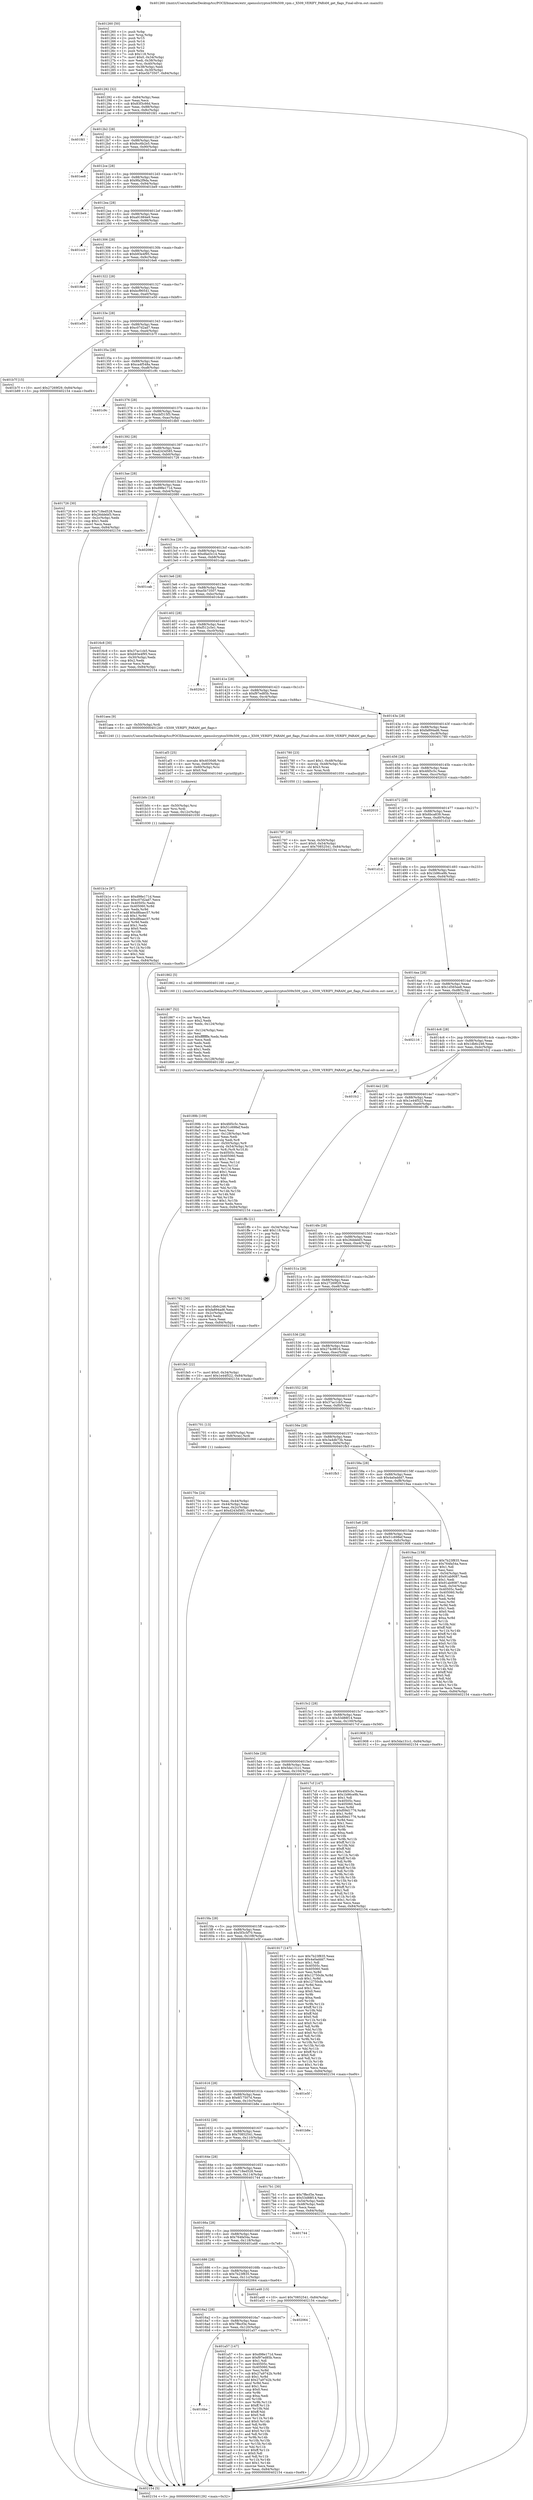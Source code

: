digraph "0x401260" {
  label = "0x401260 (/mnt/c/Users/mathe/Desktop/tcc/POCII/binaries/extr_opensslcryptox509x509_vpm.c_X509_VERIFY_PARAM_get_flags_Final-ollvm.out::main(0))"
  labelloc = "t"
  node[shape=record]

  Entry [label="",width=0.3,height=0.3,shape=circle,fillcolor=black,style=filled]
  "0x401292" [label="{
     0x401292 [32]\l
     | [instrs]\l
     &nbsp;&nbsp;0x401292 \<+6\>: mov -0x84(%rbp),%eax\l
     &nbsp;&nbsp;0x401298 \<+2\>: mov %eax,%ecx\l
     &nbsp;&nbsp;0x40129a \<+6\>: sub $0x83f3c66d,%ecx\l
     &nbsp;&nbsp;0x4012a0 \<+6\>: mov %eax,-0x88(%rbp)\l
     &nbsp;&nbsp;0x4012a6 \<+6\>: mov %ecx,-0x8c(%rbp)\l
     &nbsp;&nbsp;0x4012ac \<+6\>: je 0000000000401fd1 \<main+0xd71\>\l
  }"]
  "0x401fd1" [label="{
     0x401fd1\l
  }", style=dashed]
  "0x4012b2" [label="{
     0x4012b2 [28]\l
     | [instrs]\l
     &nbsp;&nbsp;0x4012b2 \<+5\>: jmp 00000000004012b7 \<main+0x57\>\l
     &nbsp;&nbsp;0x4012b7 \<+6\>: mov -0x88(%rbp),%eax\l
     &nbsp;&nbsp;0x4012bd \<+5\>: sub $0x9cc6b2e5,%eax\l
     &nbsp;&nbsp;0x4012c2 \<+6\>: mov %eax,-0x90(%rbp)\l
     &nbsp;&nbsp;0x4012c8 \<+6\>: je 0000000000401ee8 \<main+0xc88\>\l
  }"]
  Exit [label="",width=0.3,height=0.3,shape=circle,fillcolor=black,style=filled,peripheries=2]
  "0x401ee8" [label="{
     0x401ee8\l
  }", style=dashed]
  "0x4012ce" [label="{
     0x4012ce [28]\l
     | [instrs]\l
     &nbsp;&nbsp;0x4012ce \<+5\>: jmp 00000000004012d3 \<main+0x73\>\l
     &nbsp;&nbsp;0x4012d3 \<+6\>: mov -0x88(%rbp),%eax\l
     &nbsp;&nbsp;0x4012d9 \<+5\>: sub $0x9fa2f9da,%eax\l
     &nbsp;&nbsp;0x4012de \<+6\>: mov %eax,-0x94(%rbp)\l
     &nbsp;&nbsp;0x4012e4 \<+6\>: je 0000000000401be9 \<main+0x989\>\l
  }"]
  "0x401b1e" [label="{
     0x401b1e [97]\l
     | [instrs]\l
     &nbsp;&nbsp;0x401b1e \<+5\>: mov $0xd98e171d,%eax\l
     &nbsp;&nbsp;0x401b23 \<+5\>: mov $0xc07d2ad7,%ecx\l
     &nbsp;&nbsp;0x401b28 \<+7\>: mov 0x40505c,%edx\l
     &nbsp;&nbsp;0x401b2f \<+8\>: mov 0x405060,%r8d\l
     &nbsp;&nbsp;0x401b37 \<+3\>: mov %edx,%r9d\l
     &nbsp;&nbsp;0x401b3a \<+7\>: add $0xd8baec57,%r9d\l
     &nbsp;&nbsp;0x401b41 \<+4\>: sub $0x1,%r9d\l
     &nbsp;&nbsp;0x401b45 \<+7\>: sub $0xd8baec57,%r9d\l
     &nbsp;&nbsp;0x401b4c \<+4\>: imul %r9d,%edx\l
     &nbsp;&nbsp;0x401b50 \<+3\>: and $0x1,%edx\l
     &nbsp;&nbsp;0x401b53 \<+3\>: cmp $0x0,%edx\l
     &nbsp;&nbsp;0x401b56 \<+4\>: sete %r10b\l
     &nbsp;&nbsp;0x401b5a \<+4\>: cmp $0xa,%r8d\l
     &nbsp;&nbsp;0x401b5e \<+4\>: setl %r11b\l
     &nbsp;&nbsp;0x401b62 \<+3\>: mov %r10b,%bl\l
     &nbsp;&nbsp;0x401b65 \<+3\>: and %r11b,%bl\l
     &nbsp;&nbsp;0x401b68 \<+3\>: xor %r11b,%r10b\l
     &nbsp;&nbsp;0x401b6b \<+3\>: or %r10b,%bl\l
     &nbsp;&nbsp;0x401b6e \<+3\>: test $0x1,%bl\l
     &nbsp;&nbsp;0x401b71 \<+3\>: cmovne %ecx,%eax\l
     &nbsp;&nbsp;0x401b74 \<+6\>: mov %eax,-0x84(%rbp)\l
     &nbsp;&nbsp;0x401b7a \<+5\>: jmp 0000000000402154 \<main+0xef4\>\l
  }"]
  "0x401be9" [label="{
     0x401be9\l
  }", style=dashed]
  "0x4012ea" [label="{
     0x4012ea [28]\l
     | [instrs]\l
     &nbsp;&nbsp;0x4012ea \<+5\>: jmp 00000000004012ef \<main+0x8f\>\l
     &nbsp;&nbsp;0x4012ef \<+6\>: mov -0x88(%rbp),%eax\l
     &nbsp;&nbsp;0x4012f5 \<+5\>: sub $0xa91884e9,%eax\l
     &nbsp;&nbsp;0x4012fa \<+6\>: mov %eax,-0x98(%rbp)\l
     &nbsp;&nbsp;0x401300 \<+6\>: je 0000000000401cc9 \<main+0xa69\>\l
  }"]
  "0x401b0c" [label="{
     0x401b0c [18]\l
     | [instrs]\l
     &nbsp;&nbsp;0x401b0c \<+4\>: mov -0x50(%rbp),%rsi\l
     &nbsp;&nbsp;0x401b10 \<+3\>: mov %rsi,%rdi\l
     &nbsp;&nbsp;0x401b13 \<+6\>: mov %eax,-0x12c(%rbp)\l
     &nbsp;&nbsp;0x401b19 \<+5\>: call 0000000000401030 \<free@plt\>\l
     | [calls]\l
     &nbsp;&nbsp;0x401030 \{1\} (unknown)\l
  }"]
  "0x401cc9" [label="{
     0x401cc9\l
  }", style=dashed]
  "0x401306" [label="{
     0x401306 [28]\l
     | [instrs]\l
     &nbsp;&nbsp;0x401306 \<+5\>: jmp 000000000040130b \<main+0xab\>\l
     &nbsp;&nbsp;0x40130b \<+6\>: mov -0x88(%rbp),%eax\l
     &nbsp;&nbsp;0x401311 \<+5\>: sub $0xb93e4f95,%eax\l
     &nbsp;&nbsp;0x401316 \<+6\>: mov %eax,-0x9c(%rbp)\l
     &nbsp;&nbsp;0x40131c \<+6\>: je 00000000004016e6 \<main+0x486\>\l
  }"]
  "0x401af3" [label="{
     0x401af3 [25]\l
     | [instrs]\l
     &nbsp;&nbsp;0x401af3 \<+10\>: movabs $0x4030d6,%rdi\l
     &nbsp;&nbsp;0x401afd \<+4\>: mov %rax,-0x60(%rbp)\l
     &nbsp;&nbsp;0x401b01 \<+4\>: mov -0x60(%rbp),%rsi\l
     &nbsp;&nbsp;0x401b05 \<+2\>: mov $0x0,%al\l
     &nbsp;&nbsp;0x401b07 \<+5\>: call 0000000000401040 \<printf@plt\>\l
     | [calls]\l
     &nbsp;&nbsp;0x401040 \{1\} (unknown)\l
  }"]
  "0x4016e6" [label="{
     0x4016e6\l
  }", style=dashed]
  "0x401322" [label="{
     0x401322 [28]\l
     | [instrs]\l
     &nbsp;&nbsp;0x401322 \<+5\>: jmp 0000000000401327 \<main+0xc7\>\l
     &nbsp;&nbsp;0x401327 \<+6\>: mov -0x88(%rbp),%eax\l
     &nbsp;&nbsp;0x40132d \<+5\>: sub $0xbcf90541,%eax\l
     &nbsp;&nbsp;0x401332 \<+6\>: mov %eax,-0xa0(%rbp)\l
     &nbsp;&nbsp;0x401338 \<+6\>: je 0000000000401e50 \<main+0xbf0\>\l
  }"]
  "0x4016be" [label="{
     0x4016be\l
  }", style=dashed]
  "0x401e50" [label="{
     0x401e50\l
  }", style=dashed]
  "0x40133e" [label="{
     0x40133e [28]\l
     | [instrs]\l
     &nbsp;&nbsp;0x40133e \<+5\>: jmp 0000000000401343 \<main+0xe3\>\l
     &nbsp;&nbsp;0x401343 \<+6\>: mov -0x88(%rbp),%eax\l
     &nbsp;&nbsp;0x401349 \<+5\>: sub $0xc07d2ad7,%eax\l
     &nbsp;&nbsp;0x40134e \<+6\>: mov %eax,-0xa4(%rbp)\l
     &nbsp;&nbsp;0x401354 \<+6\>: je 0000000000401b7f \<main+0x91f\>\l
  }"]
  "0x401a57" [label="{
     0x401a57 [147]\l
     | [instrs]\l
     &nbsp;&nbsp;0x401a57 \<+5\>: mov $0xd98e171d,%eax\l
     &nbsp;&nbsp;0x401a5c \<+5\>: mov $0xf97ed85b,%ecx\l
     &nbsp;&nbsp;0x401a61 \<+2\>: mov $0x1,%dl\l
     &nbsp;&nbsp;0x401a63 \<+7\>: mov 0x40505c,%esi\l
     &nbsp;&nbsp;0x401a6a \<+7\>: mov 0x405060,%edi\l
     &nbsp;&nbsp;0x401a71 \<+3\>: mov %esi,%r8d\l
     &nbsp;&nbsp;0x401a74 \<+7\>: sub $0x27a9742b,%r8d\l
     &nbsp;&nbsp;0x401a7b \<+4\>: sub $0x1,%r8d\l
     &nbsp;&nbsp;0x401a7f \<+7\>: add $0x27a9742b,%r8d\l
     &nbsp;&nbsp;0x401a86 \<+4\>: imul %r8d,%esi\l
     &nbsp;&nbsp;0x401a8a \<+3\>: and $0x1,%esi\l
     &nbsp;&nbsp;0x401a8d \<+3\>: cmp $0x0,%esi\l
     &nbsp;&nbsp;0x401a90 \<+4\>: sete %r9b\l
     &nbsp;&nbsp;0x401a94 \<+3\>: cmp $0xa,%edi\l
     &nbsp;&nbsp;0x401a97 \<+4\>: setl %r10b\l
     &nbsp;&nbsp;0x401a9b \<+3\>: mov %r9b,%r11b\l
     &nbsp;&nbsp;0x401a9e \<+4\>: xor $0xff,%r11b\l
     &nbsp;&nbsp;0x401aa2 \<+3\>: mov %r10b,%bl\l
     &nbsp;&nbsp;0x401aa5 \<+3\>: xor $0xff,%bl\l
     &nbsp;&nbsp;0x401aa8 \<+3\>: xor $0x0,%dl\l
     &nbsp;&nbsp;0x401aab \<+3\>: mov %r11b,%r14b\l
     &nbsp;&nbsp;0x401aae \<+4\>: and $0x0,%r14b\l
     &nbsp;&nbsp;0x401ab2 \<+3\>: and %dl,%r9b\l
     &nbsp;&nbsp;0x401ab5 \<+3\>: mov %bl,%r15b\l
     &nbsp;&nbsp;0x401ab8 \<+4\>: and $0x0,%r15b\l
     &nbsp;&nbsp;0x401abc \<+3\>: and %dl,%r10b\l
     &nbsp;&nbsp;0x401abf \<+3\>: or %r9b,%r14b\l
     &nbsp;&nbsp;0x401ac2 \<+3\>: or %r10b,%r15b\l
     &nbsp;&nbsp;0x401ac5 \<+3\>: xor %r15b,%r14b\l
     &nbsp;&nbsp;0x401ac8 \<+3\>: or %bl,%r11b\l
     &nbsp;&nbsp;0x401acb \<+4\>: xor $0xff,%r11b\l
     &nbsp;&nbsp;0x401acf \<+3\>: or $0x0,%dl\l
     &nbsp;&nbsp;0x401ad2 \<+3\>: and %dl,%r11b\l
     &nbsp;&nbsp;0x401ad5 \<+3\>: or %r11b,%r14b\l
     &nbsp;&nbsp;0x401ad8 \<+4\>: test $0x1,%r14b\l
     &nbsp;&nbsp;0x401adc \<+3\>: cmovne %ecx,%eax\l
     &nbsp;&nbsp;0x401adf \<+6\>: mov %eax,-0x84(%rbp)\l
     &nbsp;&nbsp;0x401ae5 \<+5\>: jmp 0000000000402154 \<main+0xef4\>\l
  }"]
  "0x401b7f" [label="{
     0x401b7f [15]\l
     | [instrs]\l
     &nbsp;&nbsp;0x401b7f \<+10\>: movl $0x27269f29,-0x84(%rbp)\l
     &nbsp;&nbsp;0x401b89 \<+5\>: jmp 0000000000402154 \<main+0xef4\>\l
  }"]
  "0x40135a" [label="{
     0x40135a [28]\l
     | [instrs]\l
     &nbsp;&nbsp;0x40135a \<+5\>: jmp 000000000040135f \<main+0xff\>\l
     &nbsp;&nbsp;0x40135f \<+6\>: mov -0x88(%rbp),%eax\l
     &nbsp;&nbsp;0x401365 \<+5\>: sub $0xca4f548a,%eax\l
     &nbsp;&nbsp;0x40136a \<+6\>: mov %eax,-0xa8(%rbp)\l
     &nbsp;&nbsp;0x401370 \<+6\>: je 0000000000401c9c \<main+0xa3c\>\l
  }"]
  "0x4016a2" [label="{
     0x4016a2 [28]\l
     | [instrs]\l
     &nbsp;&nbsp;0x4016a2 \<+5\>: jmp 00000000004016a7 \<main+0x447\>\l
     &nbsp;&nbsp;0x4016a7 \<+6\>: mov -0x88(%rbp),%eax\l
     &nbsp;&nbsp;0x4016ad \<+5\>: sub $0x7ffecf3e,%eax\l
     &nbsp;&nbsp;0x4016b2 \<+6\>: mov %eax,-0x120(%rbp)\l
     &nbsp;&nbsp;0x4016b8 \<+6\>: je 0000000000401a57 \<main+0x7f7\>\l
  }"]
  "0x401c9c" [label="{
     0x401c9c\l
  }", style=dashed]
  "0x401376" [label="{
     0x401376 [28]\l
     | [instrs]\l
     &nbsp;&nbsp;0x401376 \<+5\>: jmp 000000000040137b \<main+0x11b\>\l
     &nbsp;&nbsp;0x40137b \<+6\>: mov -0x88(%rbp),%eax\l
     &nbsp;&nbsp;0x401381 \<+5\>: sub $0xcbf315f3,%eax\l
     &nbsp;&nbsp;0x401386 \<+6\>: mov %eax,-0xac(%rbp)\l
     &nbsp;&nbsp;0x40138c \<+6\>: je 0000000000401db0 \<main+0xb50\>\l
  }"]
  "0x402064" [label="{
     0x402064\l
  }", style=dashed]
  "0x401db0" [label="{
     0x401db0\l
  }", style=dashed]
  "0x401392" [label="{
     0x401392 [28]\l
     | [instrs]\l
     &nbsp;&nbsp;0x401392 \<+5\>: jmp 0000000000401397 \<main+0x137\>\l
     &nbsp;&nbsp;0x401397 \<+6\>: mov -0x88(%rbp),%eax\l
     &nbsp;&nbsp;0x40139d \<+5\>: sub $0xd243d585,%eax\l
     &nbsp;&nbsp;0x4013a2 \<+6\>: mov %eax,-0xb0(%rbp)\l
     &nbsp;&nbsp;0x4013a8 \<+6\>: je 0000000000401726 \<main+0x4c6\>\l
  }"]
  "0x401686" [label="{
     0x401686 [28]\l
     | [instrs]\l
     &nbsp;&nbsp;0x401686 \<+5\>: jmp 000000000040168b \<main+0x42b\>\l
     &nbsp;&nbsp;0x40168b \<+6\>: mov -0x88(%rbp),%eax\l
     &nbsp;&nbsp;0x401691 \<+5\>: sub $0x7b23f835,%eax\l
     &nbsp;&nbsp;0x401696 \<+6\>: mov %eax,-0x11c(%rbp)\l
     &nbsp;&nbsp;0x40169c \<+6\>: je 0000000000402064 \<main+0xe04\>\l
  }"]
  "0x401726" [label="{
     0x401726 [30]\l
     | [instrs]\l
     &nbsp;&nbsp;0x401726 \<+5\>: mov $0x718ed528,%eax\l
     &nbsp;&nbsp;0x40172b \<+5\>: mov $0x26ddebf3,%ecx\l
     &nbsp;&nbsp;0x401730 \<+3\>: mov -0x2c(%rbp),%edx\l
     &nbsp;&nbsp;0x401733 \<+3\>: cmp $0x1,%edx\l
     &nbsp;&nbsp;0x401736 \<+3\>: cmovl %ecx,%eax\l
     &nbsp;&nbsp;0x401739 \<+6\>: mov %eax,-0x84(%rbp)\l
     &nbsp;&nbsp;0x40173f \<+5\>: jmp 0000000000402154 \<main+0xef4\>\l
  }"]
  "0x4013ae" [label="{
     0x4013ae [28]\l
     | [instrs]\l
     &nbsp;&nbsp;0x4013ae \<+5\>: jmp 00000000004013b3 \<main+0x153\>\l
     &nbsp;&nbsp;0x4013b3 \<+6\>: mov -0x88(%rbp),%eax\l
     &nbsp;&nbsp;0x4013b9 \<+5\>: sub $0xd98e171d,%eax\l
     &nbsp;&nbsp;0x4013be \<+6\>: mov %eax,-0xb4(%rbp)\l
     &nbsp;&nbsp;0x4013c4 \<+6\>: je 0000000000402080 \<main+0xe20\>\l
  }"]
  "0x401a48" [label="{
     0x401a48 [15]\l
     | [instrs]\l
     &nbsp;&nbsp;0x401a48 \<+10\>: movl $0x70852541,-0x84(%rbp)\l
     &nbsp;&nbsp;0x401a52 \<+5\>: jmp 0000000000402154 \<main+0xef4\>\l
  }"]
  "0x402080" [label="{
     0x402080\l
  }", style=dashed]
  "0x4013ca" [label="{
     0x4013ca [28]\l
     | [instrs]\l
     &nbsp;&nbsp;0x4013ca \<+5\>: jmp 00000000004013cf \<main+0x16f\>\l
     &nbsp;&nbsp;0x4013cf \<+6\>: mov -0x88(%rbp),%eax\l
     &nbsp;&nbsp;0x4013d5 \<+5\>: sub $0xdfad3c14,%eax\l
     &nbsp;&nbsp;0x4013da \<+6\>: mov %eax,-0xb8(%rbp)\l
     &nbsp;&nbsp;0x4013e0 \<+6\>: je 0000000000401cab \<main+0xa4b\>\l
  }"]
  "0x40166a" [label="{
     0x40166a [28]\l
     | [instrs]\l
     &nbsp;&nbsp;0x40166a \<+5\>: jmp 000000000040166f \<main+0x40f\>\l
     &nbsp;&nbsp;0x40166f \<+6\>: mov -0x88(%rbp),%eax\l
     &nbsp;&nbsp;0x401675 \<+5\>: sub $0x764fa54a,%eax\l
     &nbsp;&nbsp;0x40167a \<+6\>: mov %eax,-0x118(%rbp)\l
     &nbsp;&nbsp;0x401680 \<+6\>: je 0000000000401a48 \<main+0x7e8\>\l
  }"]
  "0x401cab" [label="{
     0x401cab\l
  }", style=dashed]
  "0x4013e6" [label="{
     0x4013e6 [28]\l
     | [instrs]\l
     &nbsp;&nbsp;0x4013e6 \<+5\>: jmp 00000000004013eb \<main+0x18b\>\l
     &nbsp;&nbsp;0x4013eb \<+6\>: mov -0x88(%rbp),%eax\l
     &nbsp;&nbsp;0x4013f1 \<+5\>: sub $0xe5b73507,%eax\l
     &nbsp;&nbsp;0x4013f6 \<+6\>: mov %eax,-0xbc(%rbp)\l
     &nbsp;&nbsp;0x4013fc \<+6\>: je 00000000004016c8 \<main+0x468\>\l
  }"]
  "0x401744" [label="{
     0x401744\l
  }", style=dashed]
  "0x4016c8" [label="{
     0x4016c8 [30]\l
     | [instrs]\l
     &nbsp;&nbsp;0x4016c8 \<+5\>: mov $0x37ac1cb5,%eax\l
     &nbsp;&nbsp;0x4016cd \<+5\>: mov $0xb93e4f95,%ecx\l
     &nbsp;&nbsp;0x4016d2 \<+3\>: mov -0x30(%rbp),%edx\l
     &nbsp;&nbsp;0x4016d5 \<+3\>: cmp $0x2,%edx\l
     &nbsp;&nbsp;0x4016d8 \<+3\>: cmovne %ecx,%eax\l
     &nbsp;&nbsp;0x4016db \<+6\>: mov %eax,-0x84(%rbp)\l
     &nbsp;&nbsp;0x4016e1 \<+5\>: jmp 0000000000402154 \<main+0xef4\>\l
  }"]
  "0x401402" [label="{
     0x401402 [28]\l
     | [instrs]\l
     &nbsp;&nbsp;0x401402 \<+5\>: jmp 0000000000401407 \<main+0x1a7\>\l
     &nbsp;&nbsp;0x401407 \<+6\>: mov -0x88(%rbp),%eax\l
     &nbsp;&nbsp;0x40140d \<+5\>: sub $0xf512c5e1,%eax\l
     &nbsp;&nbsp;0x401412 \<+6\>: mov %eax,-0xc0(%rbp)\l
     &nbsp;&nbsp;0x401418 \<+6\>: je 00000000004020c3 \<main+0xe63\>\l
  }"]
  "0x402154" [label="{
     0x402154 [5]\l
     | [instrs]\l
     &nbsp;&nbsp;0x402154 \<+5\>: jmp 0000000000401292 \<main+0x32\>\l
  }"]
  "0x401260" [label="{
     0x401260 [50]\l
     | [instrs]\l
     &nbsp;&nbsp;0x401260 \<+1\>: push %rbp\l
     &nbsp;&nbsp;0x401261 \<+3\>: mov %rsp,%rbp\l
     &nbsp;&nbsp;0x401264 \<+2\>: push %r15\l
     &nbsp;&nbsp;0x401266 \<+2\>: push %r14\l
     &nbsp;&nbsp;0x401268 \<+2\>: push %r13\l
     &nbsp;&nbsp;0x40126a \<+2\>: push %r12\l
     &nbsp;&nbsp;0x40126c \<+1\>: push %rbx\l
     &nbsp;&nbsp;0x40126d \<+7\>: sub $0x118,%rsp\l
     &nbsp;&nbsp;0x401274 \<+7\>: movl $0x0,-0x34(%rbp)\l
     &nbsp;&nbsp;0x40127b \<+3\>: mov %edi,-0x38(%rbp)\l
     &nbsp;&nbsp;0x40127e \<+4\>: mov %rsi,-0x40(%rbp)\l
     &nbsp;&nbsp;0x401282 \<+3\>: mov -0x38(%rbp),%edi\l
     &nbsp;&nbsp;0x401285 \<+3\>: mov %edi,-0x30(%rbp)\l
     &nbsp;&nbsp;0x401288 \<+10\>: movl $0xe5b73507,-0x84(%rbp)\l
  }"]
  "0x40189b" [label="{
     0x40189b [109]\l
     | [instrs]\l
     &nbsp;&nbsp;0x40189b \<+5\>: mov $0x4fd5c5c,%ecx\l
     &nbsp;&nbsp;0x4018a0 \<+5\>: mov $0x51c698ef,%edx\l
     &nbsp;&nbsp;0x4018a5 \<+2\>: xor %esi,%esi\l
     &nbsp;&nbsp;0x4018a7 \<+6\>: mov -0x128(%rbp),%edi\l
     &nbsp;&nbsp;0x4018ad \<+3\>: imul %eax,%edi\l
     &nbsp;&nbsp;0x4018b0 \<+3\>: movslq %edi,%r8\l
     &nbsp;&nbsp;0x4018b3 \<+4\>: mov -0x50(%rbp),%r9\l
     &nbsp;&nbsp;0x4018b7 \<+4\>: movslq -0x54(%rbp),%r10\l
     &nbsp;&nbsp;0x4018bb \<+4\>: mov %r8,(%r9,%r10,8)\l
     &nbsp;&nbsp;0x4018bf \<+7\>: mov 0x40505c,%eax\l
     &nbsp;&nbsp;0x4018c6 \<+7\>: mov 0x405060,%edi\l
     &nbsp;&nbsp;0x4018cd \<+3\>: sub $0x1,%esi\l
     &nbsp;&nbsp;0x4018d0 \<+3\>: mov %eax,%r11d\l
     &nbsp;&nbsp;0x4018d3 \<+3\>: add %esi,%r11d\l
     &nbsp;&nbsp;0x4018d6 \<+4\>: imul %r11d,%eax\l
     &nbsp;&nbsp;0x4018da \<+3\>: and $0x1,%eax\l
     &nbsp;&nbsp;0x4018dd \<+3\>: cmp $0x0,%eax\l
     &nbsp;&nbsp;0x4018e0 \<+3\>: sete %bl\l
     &nbsp;&nbsp;0x4018e3 \<+3\>: cmp $0xa,%edi\l
     &nbsp;&nbsp;0x4018e6 \<+4\>: setl %r14b\l
     &nbsp;&nbsp;0x4018ea \<+3\>: mov %bl,%r15b\l
     &nbsp;&nbsp;0x4018ed \<+3\>: and %r14b,%r15b\l
     &nbsp;&nbsp;0x4018f0 \<+3\>: xor %r14b,%bl\l
     &nbsp;&nbsp;0x4018f3 \<+3\>: or %bl,%r15b\l
     &nbsp;&nbsp;0x4018f6 \<+4\>: test $0x1,%r15b\l
     &nbsp;&nbsp;0x4018fa \<+3\>: cmovne %edx,%ecx\l
     &nbsp;&nbsp;0x4018fd \<+6\>: mov %ecx,-0x84(%rbp)\l
     &nbsp;&nbsp;0x401903 \<+5\>: jmp 0000000000402154 \<main+0xef4\>\l
  }"]
  "0x4020c3" [label="{
     0x4020c3\l
  }", style=dashed]
  "0x40141e" [label="{
     0x40141e [28]\l
     | [instrs]\l
     &nbsp;&nbsp;0x40141e \<+5\>: jmp 0000000000401423 \<main+0x1c3\>\l
     &nbsp;&nbsp;0x401423 \<+6\>: mov -0x88(%rbp),%eax\l
     &nbsp;&nbsp;0x401429 \<+5\>: sub $0xf97ed85b,%eax\l
     &nbsp;&nbsp;0x40142e \<+6\>: mov %eax,-0xc4(%rbp)\l
     &nbsp;&nbsp;0x401434 \<+6\>: je 0000000000401aea \<main+0x88a\>\l
  }"]
  "0x401867" [label="{
     0x401867 [52]\l
     | [instrs]\l
     &nbsp;&nbsp;0x401867 \<+2\>: xor %ecx,%ecx\l
     &nbsp;&nbsp;0x401869 \<+5\>: mov $0x2,%edx\l
     &nbsp;&nbsp;0x40186e \<+6\>: mov %edx,-0x124(%rbp)\l
     &nbsp;&nbsp;0x401874 \<+1\>: cltd\l
     &nbsp;&nbsp;0x401875 \<+6\>: mov -0x124(%rbp),%esi\l
     &nbsp;&nbsp;0x40187b \<+2\>: idiv %esi\l
     &nbsp;&nbsp;0x40187d \<+6\>: imul $0xfffffffe,%edx,%edx\l
     &nbsp;&nbsp;0x401883 \<+2\>: mov %ecx,%edi\l
     &nbsp;&nbsp;0x401885 \<+2\>: sub %edx,%edi\l
     &nbsp;&nbsp;0x401887 \<+2\>: mov %ecx,%edx\l
     &nbsp;&nbsp;0x401889 \<+3\>: sub $0x1,%edx\l
     &nbsp;&nbsp;0x40188c \<+2\>: add %edx,%edi\l
     &nbsp;&nbsp;0x40188e \<+2\>: sub %edi,%ecx\l
     &nbsp;&nbsp;0x401890 \<+6\>: mov %ecx,-0x128(%rbp)\l
     &nbsp;&nbsp;0x401896 \<+5\>: call 0000000000401160 \<next_i\>\l
     | [calls]\l
     &nbsp;&nbsp;0x401160 \{1\} (/mnt/c/Users/mathe/Desktop/tcc/POCII/binaries/extr_opensslcryptox509x509_vpm.c_X509_VERIFY_PARAM_get_flags_Final-ollvm.out::next_i)\l
  }"]
  "0x401aea" [label="{
     0x401aea [9]\l
     | [instrs]\l
     &nbsp;&nbsp;0x401aea \<+4\>: mov -0x50(%rbp),%rdi\l
     &nbsp;&nbsp;0x401aee \<+5\>: call 0000000000401240 \<X509_VERIFY_PARAM_get_flags\>\l
     | [calls]\l
     &nbsp;&nbsp;0x401240 \{1\} (/mnt/c/Users/mathe/Desktop/tcc/POCII/binaries/extr_opensslcryptox509x509_vpm.c_X509_VERIFY_PARAM_get_flags_Final-ollvm.out::X509_VERIFY_PARAM_get_flags)\l
  }"]
  "0x40143a" [label="{
     0x40143a [28]\l
     | [instrs]\l
     &nbsp;&nbsp;0x40143a \<+5\>: jmp 000000000040143f \<main+0x1df\>\l
     &nbsp;&nbsp;0x40143f \<+6\>: mov -0x88(%rbp),%eax\l
     &nbsp;&nbsp;0x401445 \<+5\>: sub $0xfa894ad6,%eax\l
     &nbsp;&nbsp;0x40144a \<+6\>: mov %eax,-0xc8(%rbp)\l
     &nbsp;&nbsp;0x401450 \<+6\>: je 0000000000401780 \<main+0x520\>\l
  }"]
  "0x40164e" [label="{
     0x40164e [28]\l
     | [instrs]\l
     &nbsp;&nbsp;0x40164e \<+5\>: jmp 0000000000401653 \<main+0x3f3\>\l
     &nbsp;&nbsp;0x401653 \<+6\>: mov -0x88(%rbp),%eax\l
     &nbsp;&nbsp;0x401659 \<+5\>: sub $0x718ed528,%eax\l
     &nbsp;&nbsp;0x40165e \<+6\>: mov %eax,-0x114(%rbp)\l
     &nbsp;&nbsp;0x401664 \<+6\>: je 0000000000401744 \<main+0x4e4\>\l
  }"]
  "0x401780" [label="{
     0x401780 [23]\l
     | [instrs]\l
     &nbsp;&nbsp;0x401780 \<+7\>: movl $0x1,-0x48(%rbp)\l
     &nbsp;&nbsp;0x401787 \<+4\>: movslq -0x48(%rbp),%rax\l
     &nbsp;&nbsp;0x40178b \<+4\>: shl $0x3,%rax\l
     &nbsp;&nbsp;0x40178f \<+3\>: mov %rax,%rdi\l
     &nbsp;&nbsp;0x401792 \<+5\>: call 0000000000401050 \<malloc@plt\>\l
     | [calls]\l
     &nbsp;&nbsp;0x401050 \{1\} (unknown)\l
  }"]
  "0x401456" [label="{
     0x401456 [28]\l
     | [instrs]\l
     &nbsp;&nbsp;0x401456 \<+5\>: jmp 000000000040145b \<main+0x1fb\>\l
     &nbsp;&nbsp;0x40145b \<+6\>: mov -0x88(%rbp),%eax\l
     &nbsp;&nbsp;0x401461 \<+5\>: sub $0x4fd5c5c,%eax\l
     &nbsp;&nbsp;0x401466 \<+6\>: mov %eax,-0xcc(%rbp)\l
     &nbsp;&nbsp;0x40146c \<+6\>: je 0000000000402010 \<main+0xdb0\>\l
  }"]
  "0x4017b1" [label="{
     0x4017b1 [30]\l
     | [instrs]\l
     &nbsp;&nbsp;0x4017b1 \<+5\>: mov $0x7ffecf3e,%eax\l
     &nbsp;&nbsp;0x4017b6 \<+5\>: mov $0x53d88f14,%ecx\l
     &nbsp;&nbsp;0x4017bb \<+3\>: mov -0x54(%rbp),%edx\l
     &nbsp;&nbsp;0x4017be \<+3\>: cmp -0x48(%rbp),%edx\l
     &nbsp;&nbsp;0x4017c1 \<+3\>: cmovl %ecx,%eax\l
     &nbsp;&nbsp;0x4017c4 \<+6\>: mov %eax,-0x84(%rbp)\l
     &nbsp;&nbsp;0x4017ca \<+5\>: jmp 0000000000402154 \<main+0xef4\>\l
  }"]
  "0x402010" [label="{
     0x402010\l
  }", style=dashed]
  "0x401472" [label="{
     0x401472 [28]\l
     | [instrs]\l
     &nbsp;&nbsp;0x401472 \<+5\>: jmp 0000000000401477 \<main+0x217\>\l
     &nbsp;&nbsp;0x401477 \<+6\>: mov -0x88(%rbp),%eax\l
     &nbsp;&nbsp;0x40147d \<+5\>: sub $0x6bca839,%eax\l
     &nbsp;&nbsp;0x401482 \<+6\>: mov %eax,-0xd0(%rbp)\l
     &nbsp;&nbsp;0x401488 \<+6\>: je 0000000000401d1d \<main+0xabd\>\l
  }"]
  "0x401632" [label="{
     0x401632 [28]\l
     | [instrs]\l
     &nbsp;&nbsp;0x401632 \<+5\>: jmp 0000000000401637 \<main+0x3d7\>\l
     &nbsp;&nbsp;0x401637 \<+6\>: mov -0x88(%rbp),%eax\l
     &nbsp;&nbsp;0x40163d \<+5\>: sub $0x70852541,%eax\l
     &nbsp;&nbsp;0x401642 \<+6\>: mov %eax,-0x110(%rbp)\l
     &nbsp;&nbsp;0x401648 \<+6\>: je 00000000004017b1 \<main+0x551\>\l
  }"]
  "0x401d1d" [label="{
     0x401d1d\l
  }", style=dashed]
  "0x40148e" [label="{
     0x40148e [28]\l
     | [instrs]\l
     &nbsp;&nbsp;0x40148e \<+5\>: jmp 0000000000401493 \<main+0x233\>\l
     &nbsp;&nbsp;0x401493 \<+6\>: mov -0x88(%rbp),%eax\l
     &nbsp;&nbsp;0x401499 \<+5\>: sub $0x1b96ce9b,%eax\l
     &nbsp;&nbsp;0x40149e \<+6\>: mov %eax,-0xd4(%rbp)\l
     &nbsp;&nbsp;0x4014a4 \<+6\>: je 0000000000401862 \<main+0x602\>\l
  }"]
  "0x401b8e" [label="{
     0x401b8e\l
  }", style=dashed]
  "0x401862" [label="{
     0x401862 [5]\l
     | [instrs]\l
     &nbsp;&nbsp;0x401862 \<+5\>: call 0000000000401160 \<next_i\>\l
     | [calls]\l
     &nbsp;&nbsp;0x401160 \{1\} (/mnt/c/Users/mathe/Desktop/tcc/POCII/binaries/extr_opensslcryptox509x509_vpm.c_X509_VERIFY_PARAM_get_flags_Final-ollvm.out::next_i)\l
  }"]
  "0x4014aa" [label="{
     0x4014aa [28]\l
     | [instrs]\l
     &nbsp;&nbsp;0x4014aa \<+5\>: jmp 00000000004014af \<main+0x24f\>\l
     &nbsp;&nbsp;0x4014af \<+6\>: mov -0x88(%rbp),%eax\l
     &nbsp;&nbsp;0x4014b5 \<+5\>: sub $0x1d565ee8,%eax\l
     &nbsp;&nbsp;0x4014ba \<+6\>: mov %eax,-0xd8(%rbp)\l
     &nbsp;&nbsp;0x4014c0 \<+6\>: je 0000000000402116 \<main+0xeb6\>\l
  }"]
  "0x401616" [label="{
     0x401616 [28]\l
     | [instrs]\l
     &nbsp;&nbsp;0x401616 \<+5\>: jmp 000000000040161b \<main+0x3bb\>\l
     &nbsp;&nbsp;0x40161b \<+6\>: mov -0x88(%rbp),%eax\l
     &nbsp;&nbsp;0x401621 \<+5\>: sub $0x6f17507d,%eax\l
     &nbsp;&nbsp;0x401626 \<+6\>: mov %eax,-0x10c(%rbp)\l
     &nbsp;&nbsp;0x40162c \<+6\>: je 0000000000401b8e \<main+0x92e\>\l
  }"]
  "0x402116" [label="{
     0x402116\l
  }", style=dashed]
  "0x4014c6" [label="{
     0x4014c6 [28]\l
     | [instrs]\l
     &nbsp;&nbsp;0x4014c6 \<+5\>: jmp 00000000004014cb \<main+0x26b\>\l
     &nbsp;&nbsp;0x4014cb \<+6\>: mov -0x88(%rbp),%eax\l
     &nbsp;&nbsp;0x4014d1 \<+5\>: sub $0x1db6c246,%eax\l
     &nbsp;&nbsp;0x4014d6 \<+6\>: mov %eax,-0xdc(%rbp)\l
     &nbsp;&nbsp;0x4014dc \<+6\>: je 0000000000401fc2 \<main+0xd62\>\l
  }"]
  "0x401e5f" [label="{
     0x401e5f\l
  }", style=dashed]
  "0x401fc2" [label="{
     0x401fc2\l
  }", style=dashed]
  "0x4014e2" [label="{
     0x4014e2 [28]\l
     | [instrs]\l
     &nbsp;&nbsp;0x4014e2 \<+5\>: jmp 00000000004014e7 \<main+0x287\>\l
     &nbsp;&nbsp;0x4014e7 \<+6\>: mov -0x88(%rbp),%eax\l
     &nbsp;&nbsp;0x4014ed \<+5\>: sub $0x1e44f522,%eax\l
     &nbsp;&nbsp;0x4014f2 \<+6\>: mov %eax,-0xe0(%rbp)\l
     &nbsp;&nbsp;0x4014f8 \<+6\>: je 0000000000401ffb \<main+0xd9b\>\l
  }"]
  "0x4015fa" [label="{
     0x4015fa [28]\l
     | [instrs]\l
     &nbsp;&nbsp;0x4015fa \<+5\>: jmp 00000000004015ff \<main+0x39f\>\l
     &nbsp;&nbsp;0x4015ff \<+6\>: mov -0x88(%rbp),%eax\l
     &nbsp;&nbsp;0x401605 \<+5\>: sub $0x5f3c5f70,%eax\l
     &nbsp;&nbsp;0x40160a \<+6\>: mov %eax,-0x108(%rbp)\l
     &nbsp;&nbsp;0x401610 \<+6\>: je 0000000000401e5f \<main+0xbff\>\l
  }"]
  "0x401ffb" [label="{
     0x401ffb [21]\l
     | [instrs]\l
     &nbsp;&nbsp;0x401ffb \<+3\>: mov -0x34(%rbp),%eax\l
     &nbsp;&nbsp;0x401ffe \<+7\>: add $0x118,%rsp\l
     &nbsp;&nbsp;0x402005 \<+1\>: pop %rbx\l
     &nbsp;&nbsp;0x402006 \<+2\>: pop %r12\l
     &nbsp;&nbsp;0x402008 \<+2\>: pop %r13\l
     &nbsp;&nbsp;0x40200a \<+2\>: pop %r14\l
     &nbsp;&nbsp;0x40200c \<+2\>: pop %r15\l
     &nbsp;&nbsp;0x40200e \<+1\>: pop %rbp\l
     &nbsp;&nbsp;0x40200f \<+1\>: ret\l
  }"]
  "0x4014fe" [label="{
     0x4014fe [28]\l
     | [instrs]\l
     &nbsp;&nbsp;0x4014fe \<+5\>: jmp 0000000000401503 \<main+0x2a3\>\l
     &nbsp;&nbsp;0x401503 \<+6\>: mov -0x88(%rbp),%eax\l
     &nbsp;&nbsp;0x401509 \<+5\>: sub $0x26ddebf3,%eax\l
     &nbsp;&nbsp;0x40150e \<+6\>: mov %eax,-0xe4(%rbp)\l
     &nbsp;&nbsp;0x401514 \<+6\>: je 0000000000401762 \<main+0x502\>\l
  }"]
  "0x401917" [label="{
     0x401917 [147]\l
     | [instrs]\l
     &nbsp;&nbsp;0x401917 \<+5\>: mov $0x7b23f835,%eax\l
     &nbsp;&nbsp;0x40191c \<+5\>: mov $0x4a0addd7,%ecx\l
     &nbsp;&nbsp;0x401921 \<+2\>: mov $0x1,%dl\l
     &nbsp;&nbsp;0x401923 \<+7\>: mov 0x40505c,%esi\l
     &nbsp;&nbsp;0x40192a \<+7\>: mov 0x405060,%edi\l
     &nbsp;&nbsp;0x401931 \<+3\>: mov %esi,%r8d\l
     &nbsp;&nbsp;0x401934 \<+7\>: add $0x12750cfe,%r8d\l
     &nbsp;&nbsp;0x40193b \<+4\>: sub $0x1,%r8d\l
     &nbsp;&nbsp;0x40193f \<+7\>: sub $0x12750cfe,%r8d\l
     &nbsp;&nbsp;0x401946 \<+4\>: imul %r8d,%esi\l
     &nbsp;&nbsp;0x40194a \<+3\>: and $0x1,%esi\l
     &nbsp;&nbsp;0x40194d \<+3\>: cmp $0x0,%esi\l
     &nbsp;&nbsp;0x401950 \<+4\>: sete %r9b\l
     &nbsp;&nbsp;0x401954 \<+3\>: cmp $0xa,%edi\l
     &nbsp;&nbsp;0x401957 \<+4\>: setl %r10b\l
     &nbsp;&nbsp;0x40195b \<+3\>: mov %r9b,%r11b\l
     &nbsp;&nbsp;0x40195e \<+4\>: xor $0xff,%r11b\l
     &nbsp;&nbsp;0x401962 \<+3\>: mov %r10b,%bl\l
     &nbsp;&nbsp;0x401965 \<+3\>: xor $0xff,%bl\l
     &nbsp;&nbsp;0x401968 \<+3\>: xor $0x0,%dl\l
     &nbsp;&nbsp;0x40196b \<+3\>: mov %r11b,%r14b\l
     &nbsp;&nbsp;0x40196e \<+4\>: and $0x0,%r14b\l
     &nbsp;&nbsp;0x401972 \<+3\>: and %dl,%r9b\l
     &nbsp;&nbsp;0x401975 \<+3\>: mov %bl,%r15b\l
     &nbsp;&nbsp;0x401978 \<+4\>: and $0x0,%r15b\l
     &nbsp;&nbsp;0x40197c \<+3\>: and %dl,%r10b\l
     &nbsp;&nbsp;0x40197f \<+3\>: or %r9b,%r14b\l
     &nbsp;&nbsp;0x401982 \<+3\>: or %r10b,%r15b\l
     &nbsp;&nbsp;0x401985 \<+3\>: xor %r15b,%r14b\l
     &nbsp;&nbsp;0x401988 \<+3\>: or %bl,%r11b\l
     &nbsp;&nbsp;0x40198b \<+4\>: xor $0xff,%r11b\l
     &nbsp;&nbsp;0x40198f \<+3\>: or $0x0,%dl\l
     &nbsp;&nbsp;0x401992 \<+3\>: and %dl,%r11b\l
     &nbsp;&nbsp;0x401995 \<+3\>: or %r11b,%r14b\l
     &nbsp;&nbsp;0x401998 \<+4\>: test $0x1,%r14b\l
     &nbsp;&nbsp;0x40199c \<+3\>: cmovne %ecx,%eax\l
     &nbsp;&nbsp;0x40199f \<+6\>: mov %eax,-0x84(%rbp)\l
     &nbsp;&nbsp;0x4019a5 \<+5\>: jmp 0000000000402154 \<main+0xef4\>\l
  }"]
  "0x401762" [label="{
     0x401762 [30]\l
     | [instrs]\l
     &nbsp;&nbsp;0x401762 \<+5\>: mov $0x1db6c246,%eax\l
     &nbsp;&nbsp;0x401767 \<+5\>: mov $0xfa894ad6,%ecx\l
     &nbsp;&nbsp;0x40176c \<+3\>: mov -0x2c(%rbp),%edx\l
     &nbsp;&nbsp;0x40176f \<+3\>: cmp $0x0,%edx\l
     &nbsp;&nbsp;0x401772 \<+3\>: cmove %ecx,%eax\l
     &nbsp;&nbsp;0x401775 \<+6\>: mov %eax,-0x84(%rbp)\l
     &nbsp;&nbsp;0x40177b \<+5\>: jmp 0000000000402154 \<main+0xef4\>\l
  }"]
  "0x40151a" [label="{
     0x40151a [28]\l
     | [instrs]\l
     &nbsp;&nbsp;0x40151a \<+5\>: jmp 000000000040151f \<main+0x2bf\>\l
     &nbsp;&nbsp;0x40151f \<+6\>: mov -0x88(%rbp),%eax\l
     &nbsp;&nbsp;0x401525 \<+5\>: sub $0x27269f29,%eax\l
     &nbsp;&nbsp;0x40152a \<+6\>: mov %eax,-0xe8(%rbp)\l
     &nbsp;&nbsp;0x401530 \<+6\>: je 0000000000401fe5 \<main+0xd85\>\l
  }"]
  "0x4015de" [label="{
     0x4015de [28]\l
     | [instrs]\l
     &nbsp;&nbsp;0x4015de \<+5\>: jmp 00000000004015e3 \<main+0x383\>\l
     &nbsp;&nbsp;0x4015e3 \<+6\>: mov -0x88(%rbp),%eax\l
     &nbsp;&nbsp;0x4015e9 \<+5\>: sub $0x5da131c1,%eax\l
     &nbsp;&nbsp;0x4015ee \<+6\>: mov %eax,-0x104(%rbp)\l
     &nbsp;&nbsp;0x4015f4 \<+6\>: je 0000000000401917 \<main+0x6b7\>\l
  }"]
  "0x401fe5" [label="{
     0x401fe5 [22]\l
     | [instrs]\l
     &nbsp;&nbsp;0x401fe5 \<+7\>: movl $0x0,-0x34(%rbp)\l
     &nbsp;&nbsp;0x401fec \<+10\>: movl $0x1e44f522,-0x84(%rbp)\l
     &nbsp;&nbsp;0x401ff6 \<+5\>: jmp 0000000000402154 \<main+0xef4\>\l
  }"]
  "0x401536" [label="{
     0x401536 [28]\l
     | [instrs]\l
     &nbsp;&nbsp;0x401536 \<+5\>: jmp 000000000040153b \<main+0x2db\>\l
     &nbsp;&nbsp;0x40153b \<+6\>: mov -0x88(%rbp),%eax\l
     &nbsp;&nbsp;0x401541 \<+5\>: sub $0x274c9816,%eax\l
     &nbsp;&nbsp;0x401546 \<+6\>: mov %eax,-0xec(%rbp)\l
     &nbsp;&nbsp;0x40154c \<+6\>: je 00000000004020f4 \<main+0xe94\>\l
  }"]
  "0x4017cf" [label="{
     0x4017cf [147]\l
     | [instrs]\l
     &nbsp;&nbsp;0x4017cf \<+5\>: mov $0x4fd5c5c,%eax\l
     &nbsp;&nbsp;0x4017d4 \<+5\>: mov $0x1b96ce9b,%ecx\l
     &nbsp;&nbsp;0x4017d9 \<+2\>: mov $0x1,%dl\l
     &nbsp;&nbsp;0x4017db \<+7\>: mov 0x40505c,%esi\l
     &nbsp;&nbsp;0x4017e2 \<+7\>: mov 0x405060,%edi\l
     &nbsp;&nbsp;0x4017e9 \<+3\>: mov %esi,%r8d\l
     &nbsp;&nbsp;0x4017ec \<+7\>: sub $0xf09d1776,%r8d\l
     &nbsp;&nbsp;0x4017f3 \<+4\>: sub $0x1,%r8d\l
     &nbsp;&nbsp;0x4017f7 \<+7\>: add $0xf09d1776,%r8d\l
     &nbsp;&nbsp;0x4017fe \<+4\>: imul %r8d,%esi\l
     &nbsp;&nbsp;0x401802 \<+3\>: and $0x1,%esi\l
     &nbsp;&nbsp;0x401805 \<+3\>: cmp $0x0,%esi\l
     &nbsp;&nbsp;0x401808 \<+4\>: sete %r9b\l
     &nbsp;&nbsp;0x40180c \<+3\>: cmp $0xa,%edi\l
     &nbsp;&nbsp;0x40180f \<+4\>: setl %r10b\l
     &nbsp;&nbsp;0x401813 \<+3\>: mov %r9b,%r11b\l
     &nbsp;&nbsp;0x401816 \<+4\>: xor $0xff,%r11b\l
     &nbsp;&nbsp;0x40181a \<+3\>: mov %r10b,%bl\l
     &nbsp;&nbsp;0x40181d \<+3\>: xor $0xff,%bl\l
     &nbsp;&nbsp;0x401820 \<+3\>: xor $0x1,%dl\l
     &nbsp;&nbsp;0x401823 \<+3\>: mov %r11b,%r14b\l
     &nbsp;&nbsp;0x401826 \<+4\>: and $0xff,%r14b\l
     &nbsp;&nbsp;0x40182a \<+3\>: and %dl,%r9b\l
     &nbsp;&nbsp;0x40182d \<+3\>: mov %bl,%r15b\l
     &nbsp;&nbsp;0x401830 \<+4\>: and $0xff,%r15b\l
     &nbsp;&nbsp;0x401834 \<+3\>: and %dl,%r10b\l
     &nbsp;&nbsp;0x401837 \<+3\>: or %r9b,%r14b\l
     &nbsp;&nbsp;0x40183a \<+3\>: or %r10b,%r15b\l
     &nbsp;&nbsp;0x40183d \<+3\>: xor %r15b,%r14b\l
     &nbsp;&nbsp;0x401840 \<+3\>: or %bl,%r11b\l
     &nbsp;&nbsp;0x401843 \<+4\>: xor $0xff,%r11b\l
     &nbsp;&nbsp;0x401847 \<+3\>: or $0x1,%dl\l
     &nbsp;&nbsp;0x40184a \<+3\>: and %dl,%r11b\l
     &nbsp;&nbsp;0x40184d \<+3\>: or %r11b,%r14b\l
     &nbsp;&nbsp;0x401850 \<+4\>: test $0x1,%r14b\l
     &nbsp;&nbsp;0x401854 \<+3\>: cmovne %ecx,%eax\l
     &nbsp;&nbsp;0x401857 \<+6\>: mov %eax,-0x84(%rbp)\l
     &nbsp;&nbsp;0x40185d \<+5\>: jmp 0000000000402154 \<main+0xef4\>\l
  }"]
  "0x4020f4" [label="{
     0x4020f4\l
  }", style=dashed]
  "0x401552" [label="{
     0x401552 [28]\l
     | [instrs]\l
     &nbsp;&nbsp;0x401552 \<+5\>: jmp 0000000000401557 \<main+0x2f7\>\l
     &nbsp;&nbsp;0x401557 \<+6\>: mov -0x88(%rbp),%eax\l
     &nbsp;&nbsp;0x40155d \<+5\>: sub $0x37ac1cb5,%eax\l
     &nbsp;&nbsp;0x401562 \<+6\>: mov %eax,-0xf0(%rbp)\l
     &nbsp;&nbsp;0x401568 \<+6\>: je 0000000000401701 \<main+0x4a1\>\l
  }"]
  "0x4015c2" [label="{
     0x4015c2 [28]\l
     | [instrs]\l
     &nbsp;&nbsp;0x4015c2 \<+5\>: jmp 00000000004015c7 \<main+0x367\>\l
     &nbsp;&nbsp;0x4015c7 \<+6\>: mov -0x88(%rbp),%eax\l
     &nbsp;&nbsp;0x4015cd \<+5\>: sub $0x53d88f14,%eax\l
     &nbsp;&nbsp;0x4015d2 \<+6\>: mov %eax,-0x100(%rbp)\l
     &nbsp;&nbsp;0x4015d8 \<+6\>: je 00000000004017cf \<main+0x56f\>\l
  }"]
  "0x401701" [label="{
     0x401701 [13]\l
     | [instrs]\l
     &nbsp;&nbsp;0x401701 \<+4\>: mov -0x40(%rbp),%rax\l
     &nbsp;&nbsp;0x401705 \<+4\>: mov 0x8(%rax),%rdi\l
     &nbsp;&nbsp;0x401709 \<+5\>: call 0000000000401060 \<atoi@plt\>\l
     | [calls]\l
     &nbsp;&nbsp;0x401060 \{1\} (unknown)\l
  }"]
  "0x40156e" [label="{
     0x40156e [28]\l
     | [instrs]\l
     &nbsp;&nbsp;0x40156e \<+5\>: jmp 0000000000401573 \<main+0x313\>\l
     &nbsp;&nbsp;0x401573 \<+6\>: mov -0x88(%rbp),%eax\l
     &nbsp;&nbsp;0x401579 \<+5\>: sub $0x3a4db73b,%eax\l
     &nbsp;&nbsp;0x40157e \<+6\>: mov %eax,-0xf4(%rbp)\l
     &nbsp;&nbsp;0x401584 \<+6\>: je 0000000000401fb3 \<main+0xd53\>\l
  }"]
  "0x40170e" [label="{
     0x40170e [24]\l
     | [instrs]\l
     &nbsp;&nbsp;0x40170e \<+3\>: mov %eax,-0x44(%rbp)\l
     &nbsp;&nbsp;0x401711 \<+3\>: mov -0x44(%rbp),%eax\l
     &nbsp;&nbsp;0x401714 \<+3\>: mov %eax,-0x2c(%rbp)\l
     &nbsp;&nbsp;0x401717 \<+10\>: movl $0xd243d585,-0x84(%rbp)\l
     &nbsp;&nbsp;0x401721 \<+5\>: jmp 0000000000402154 \<main+0xef4\>\l
  }"]
  "0x401797" [label="{
     0x401797 [26]\l
     | [instrs]\l
     &nbsp;&nbsp;0x401797 \<+4\>: mov %rax,-0x50(%rbp)\l
     &nbsp;&nbsp;0x40179b \<+7\>: movl $0x0,-0x54(%rbp)\l
     &nbsp;&nbsp;0x4017a2 \<+10\>: movl $0x70852541,-0x84(%rbp)\l
     &nbsp;&nbsp;0x4017ac \<+5\>: jmp 0000000000402154 \<main+0xef4\>\l
  }"]
  "0x401908" [label="{
     0x401908 [15]\l
     | [instrs]\l
     &nbsp;&nbsp;0x401908 \<+10\>: movl $0x5da131c1,-0x84(%rbp)\l
     &nbsp;&nbsp;0x401912 \<+5\>: jmp 0000000000402154 \<main+0xef4\>\l
  }"]
  "0x401fb3" [label="{
     0x401fb3\l
  }", style=dashed]
  "0x40158a" [label="{
     0x40158a [28]\l
     | [instrs]\l
     &nbsp;&nbsp;0x40158a \<+5\>: jmp 000000000040158f \<main+0x32f\>\l
     &nbsp;&nbsp;0x40158f \<+6\>: mov -0x88(%rbp),%eax\l
     &nbsp;&nbsp;0x401595 \<+5\>: sub $0x4a0addd7,%eax\l
     &nbsp;&nbsp;0x40159a \<+6\>: mov %eax,-0xf8(%rbp)\l
     &nbsp;&nbsp;0x4015a0 \<+6\>: je 00000000004019aa \<main+0x74a\>\l
  }"]
  "0x4015a6" [label="{
     0x4015a6 [28]\l
     | [instrs]\l
     &nbsp;&nbsp;0x4015a6 \<+5\>: jmp 00000000004015ab \<main+0x34b\>\l
     &nbsp;&nbsp;0x4015ab \<+6\>: mov -0x88(%rbp),%eax\l
     &nbsp;&nbsp;0x4015b1 \<+5\>: sub $0x51c698ef,%eax\l
     &nbsp;&nbsp;0x4015b6 \<+6\>: mov %eax,-0xfc(%rbp)\l
     &nbsp;&nbsp;0x4015bc \<+6\>: je 0000000000401908 \<main+0x6a8\>\l
  }"]
  "0x4019aa" [label="{
     0x4019aa [158]\l
     | [instrs]\l
     &nbsp;&nbsp;0x4019aa \<+5\>: mov $0x7b23f835,%eax\l
     &nbsp;&nbsp;0x4019af \<+5\>: mov $0x764fa54a,%ecx\l
     &nbsp;&nbsp;0x4019b4 \<+2\>: mov $0x1,%dl\l
     &nbsp;&nbsp;0x4019b6 \<+2\>: xor %esi,%esi\l
     &nbsp;&nbsp;0x4019b8 \<+3\>: mov -0x54(%rbp),%edi\l
     &nbsp;&nbsp;0x4019bb \<+6\>: add $0x91ab9087,%edi\l
     &nbsp;&nbsp;0x4019c1 \<+3\>: add $0x1,%edi\l
     &nbsp;&nbsp;0x4019c4 \<+6\>: sub $0x91ab9087,%edi\l
     &nbsp;&nbsp;0x4019ca \<+3\>: mov %edi,-0x54(%rbp)\l
     &nbsp;&nbsp;0x4019cd \<+7\>: mov 0x40505c,%edi\l
     &nbsp;&nbsp;0x4019d4 \<+8\>: mov 0x405060,%r8d\l
     &nbsp;&nbsp;0x4019dc \<+3\>: sub $0x1,%esi\l
     &nbsp;&nbsp;0x4019df \<+3\>: mov %edi,%r9d\l
     &nbsp;&nbsp;0x4019e2 \<+3\>: add %esi,%r9d\l
     &nbsp;&nbsp;0x4019e5 \<+4\>: imul %r9d,%edi\l
     &nbsp;&nbsp;0x4019e9 \<+3\>: and $0x1,%edi\l
     &nbsp;&nbsp;0x4019ec \<+3\>: cmp $0x0,%edi\l
     &nbsp;&nbsp;0x4019ef \<+4\>: sete %r10b\l
     &nbsp;&nbsp;0x4019f3 \<+4\>: cmp $0xa,%r8d\l
     &nbsp;&nbsp;0x4019f7 \<+4\>: setl %r11b\l
     &nbsp;&nbsp;0x4019fb \<+3\>: mov %r10b,%bl\l
     &nbsp;&nbsp;0x4019fe \<+3\>: xor $0xff,%bl\l
     &nbsp;&nbsp;0x401a01 \<+3\>: mov %r11b,%r14b\l
     &nbsp;&nbsp;0x401a04 \<+4\>: xor $0xff,%r14b\l
     &nbsp;&nbsp;0x401a08 \<+3\>: xor $0x0,%dl\l
     &nbsp;&nbsp;0x401a0b \<+3\>: mov %bl,%r15b\l
     &nbsp;&nbsp;0x401a0e \<+4\>: and $0x0,%r15b\l
     &nbsp;&nbsp;0x401a12 \<+3\>: and %dl,%r10b\l
     &nbsp;&nbsp;0x401a15 \<+3\>: mov %r14b,%r12b\l
     &nbsp;&nbsp;0x401a18 \<+4\>: and $0x0,%r12b\l
     &nbsp;&nbsp;0x401a1c \<+3\>: and %dl,%r11b\l
     &nbsp;&nbsp;0x401a1f \<+3\>: or %r10b,%r15b\l
     &nbsp;&nbsp;0x401a22 \<+3\>: or %r11b,%r12b\l
     &nbsp;&nbsp;0x401a25 \<+3\>: xor %r12b,%r15b\l
     &nbsp;&nbsp;0x401a28 \<+3\>: or %r14b,%bl\l
     &nbsp;&nbsp;0x401a2b \<+3\>: xor $0xff,%bl\l
     &nbsp;&nbsp;0x401a2e \<+3\>: or $0x0,%dl\l
     &nbsp;&nbsp;0x401a31 \<+2\>: and %dl,%bl\l
     &nbsp;&nbsp;0x401a33 \<+3\>: or %bl,%r15b\l
     &nbsp;&nbsp;0x401a36 \<+4\>: test $0x1,%r15b\l
     &nbsp;&nbsp;0x401a3a \<+3\>: cmovne %ecx,%eax\l
     &nbsp;&nbsp;0x401a3d \<+6\>: mov %eax,-0x84(%rbp)\l
     &nbsp;&nbsp;0x401a43 \<+5\>: jmp 0000000000402154 \<main+0xef4\>\l
  }"]
  Entry -> "0x401260" [label=" 1"]
  "0x401292" -> "0x401fd1" [label=" 0"]
  "0x401292" -> "0x4012b2" [label=" 18"]
  "0x401ffb" -> Exit [label=" 1"]
  "0x4012b2" -> "0x401ee8" [label=" 0"]
  "0x4012b2" -> "0x4012ce" [label=" 18"]
  "0x401fe5" -> "0x402154" [label=" 1"]
  "0x4012ce" -> "0x401be9" [label=" 0"]
  "0x4012ce" -> "0x4012ea" [label=" 18"]
  "0x401b7f" -> "0x402154" [label=" 1"]
  "0x4012ea" -> "0x401cc9" [label=" 0"]
  "0x4012ea" -> "0x401306" [label=" 18"]
  "0x401b1e" -> "0x402154" [label=" 1"]
  "0x401306" -> "0x4016e6" [label=" 0"]
  "0x401306" -> "0x401322" [label=" 18"]
  "0x401b0c" -> "0x401b1e" [label=" 1"]
  "0x401322" -> "0x401e50" [label=" 0"]
  "0x401322" -> "0x40133e" [label=" 18"]
  "0x401af3" -> "0x401b0c" [label=" 1"]
  "0x40133e" -> "0x401b7f" [label=" 1"]
  "0x40133e" -> "0x40135a" [label=" 17"]
  "0x401aea" -> "0x401af3" [label=" 1"]
  "0x40135a" -> "0x401c9c" [label=" 0"]
  "0x40135a" -> "0x401376" [label=" 17"]
  "0x4016a2" -> "0x4016be" [label=" 0"]
  "0x401376" -> "0x401db0" [label=" 0"]
  "0x401376" -> "0x401392" [label=" 17"]
  "0x4016a2" -> "0x401a57" [label=" 1"]
  "0x401392" -> "0x401726" [label=" 1"]
  "0x401392" -> "0x4013ae" [label=" 16"]
  "0x401686" -> "0x4016a2" [label=" 1"]
  "0x4013ae" -> "0x402080" [label=" 0"]
  "0x4013ae" -> "0x4013ca" [label=" 16"]
  "0x401686" -> "0x402064" [label=" 0"]
  "0x4013ca" -> "0x401cab" [label=" 0"]
  "0x4013ca" -> "0x4013e6" [label=" 16"]
  "0x401a48" -> "0x402154" [label=" 1"]
  "0x4013e6" -> "0x4016c8" [label=" 1"]
  "0x4013e6" -> "0x401402" [label=" 15"]
  "0x4016c8" -> "0x402154" [label=" 1"]
  "0x401260" -> "0x401292" [label=" 1"]
  "0x402154" -> "0x401292" [label=" 17"]
  "0x40166a" -> "0x401686" [label=" 1"]
  "0x401402" -> "0x4020c3" [label=" 0"]
  "0x401402" -> "0x40141e" [label=" 15"]
  "0x401a57" -> "0x402154" [label=" 1"]
  "0x40141e" -> "0x401aea" [label=" 1"]
  "0x40141e" -> "0x40143a" [label=" 14"]
  "0x40164e" -> "0x40166a" [label=" 2"]
  "0x40143a" -> "0x401780" [label=" 1"]
  "0x40143a" -> "0x401456" [label=" 13"]
  "0x40164e" -> "0x401744" [label=" 0"]
  "0x401456" -> "0x402010" [label=" 0"]
  "0x401456" -> "0x401472" [label=" 13"]
  "0x40166a" -> "0x401a48" [label=" 1"]
  "0x401472" -> "0x401d1d" [label=" 0"]
  "0x401472" -> "0x40148e" [label=" 13"]
  "0x401917" -> "0x402154" [label=" 1"]
  "0x40148e" -> "0x401862" [label=" 1"]
  "0x40148e" -> "0x4014aa" [label=" 12"]
  "0x401908" -> "0x402154" [label=" 1"]
  "0x4014aa" -> "0x402116" [label=" 0"]
  "0x4014aa" -> "0x4014c6" [label=" 12"]
  "0x401867" -> "0x40189b" [label=" 1"]
  "0x4014c6" -> "0x401fc2" [label=" 0"]
  "0x4014c6" -> "0x4014e2" [label=" 12"]
  "0x401862" -> "0x401867" [label=" 1"]
  "0x4014e2" -> "0x401ffb" [label=" 1"]
  "0x4014e2" -> "0x4014fe" [label=" 11"]
  "0x4017b1" -> "0x402154" [label=" 2"]
  "0x4014fe" -> "0x401762" [label=" 1"]
  "0x4014fe" -> "0x40151a" [label=" 10"]
  "0x401632" -> "0x40164e" [label=" 2"]
  "0x40151a" -> "0x401fe5" [label=" 1"]
  "0x40151a" -> "0x401536" [label=" 9"]
  "0x4019aa" -> "0x402154" [label=" 1"]
  "0x401536" -> "0x4020f4" [label=" 0"]
  "0x401536" -> "0x401552" [label=" 9"]
  "0x401616" -> "0x401632" [label=" 4"]
  "0x401552" -> "0x401701" [label=" 1"]
  "0x401552" -> "0x40156e" [label=" 8"]
  "0x401701" -> "0x40170e" [label=" 1"]
  "0x40170e" -> "0x402154" [label=" 1"]
  "0x401726" -> "0x402154" [label=" 1"]
  "0x401762" -> "0x402154" [label=" 1"]
  "0x401780" -> "0x401797" [label=" 1"]
  "0x401797" -> "0x402154" [label=" 1"]
  "0x40189b" -> "0x402154" [label=" 1"]
  "0x40156e" -> "0x401fb3" [label=" 0"]
  "0x40156e" -> "0x40158a" [label=" 8"]
  "0x4015fa" -> "0x401616" [label=" 4"]
  "0x40158a" -> "0x4019aa" [label=" 1"]
  "0x40158a" -> "0x4015a6" [label=" 7"]
  "0x4015fa" -> "0x401e5f" [label=" 0"]
  "0x4015a6" -> "0x401908" [label=" 1"]
  "0x4015a6" -> "0x4015c2" [label=" 6"]
  "0x401616" -> "0x401b8e" [label=" 0"]
  "0x4015c2" -> "0x4017cf" [label=" 1"]
  "0x4015c2" -> "0x4015de" [label=" 5"]
  "0x401632" -> "0x4017b1" [label=" 2"]
  "0x4015de" -> "0x401917" [label=" 1"]
  "0x4015de" -> "0x4015fa" [label=" 4"]
  "0x4017cf" -> "0x402154" [label=" 1"]
}
